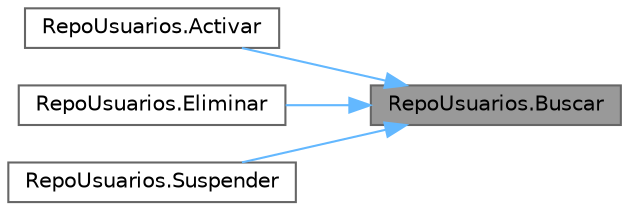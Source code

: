 digraph "RepoUsuarios.Buscar"
{
 // INTERACTIVE_SVG=YES
 // LATEX_PDF_SIZE
  bgcolor="transparent";
  edge [fontname=Helvetica,fontsize=10,labelfontname=Helvetica,labelfontsize=10];
  node [fontname=Helvetica,fontsize=10,shape=box,height=0.2,width=0.4];
  rankdir="RL";
  Node1 [id="Node000001",label="RepoUsuarios.Buscar",height=0.2,width=0.4,color="gray40", fillcolor="grey60", style="filled", fontcolor="black",tooltip="Busca un usuario por su ID (Read)."];
  Node1 -> Node2 [id="edge1_Node000001_Node000002",dir="back",color="steelblue1",style="solid",tooltip=" "];
  Node2 [id="Node000002",label="RepoUsuarios.Activar",height=0.2,width=0.4,color="grey40", fillcolor="white", style="filled",URL="$classRepoUsuarios.html#a42b161232c7be88a00de287f4374746a",tooltip="Cambia el estado de un usuario a 'Activo'. Delega la acción al objeto Usuario (Principio Expert)."];
  Node1 -> Node3 [id="edge2_Node000001_Node000003",dir="back",color="steelblue1",style="solid",tooltip=" "];
  Node3 [id="Node000003",label="RepoUsuarios.Eliminar",height=0.2,width=0.4,color="grey40", fillcolor="white", style="filled",URL="$classRepoUsuarios.html#a002f07c813459240c1e1f8561845d669",tooltip="Elimina un usuario de la lista (Delete)."];
  Node1 -> Node4 [id="edge3_Node000001_Node000004",dir="back",color="steelblue1",style="solid",tooltip=" "];
  Node4 [id="Node000004",label="RepoUsuarios.Suspender",height=0.2,width=0.4,color="grey40", fillcolor="white", style="filled",URL="$classRepoUsuarios.html#a1a00a7bbdc97c2fe0ed45e4c8a9aaa90",tooltip="Cambia el estado de un usuario a 'Suspendido'. Delega la acción al objeto Usuario (Principio Expert)."];
}
